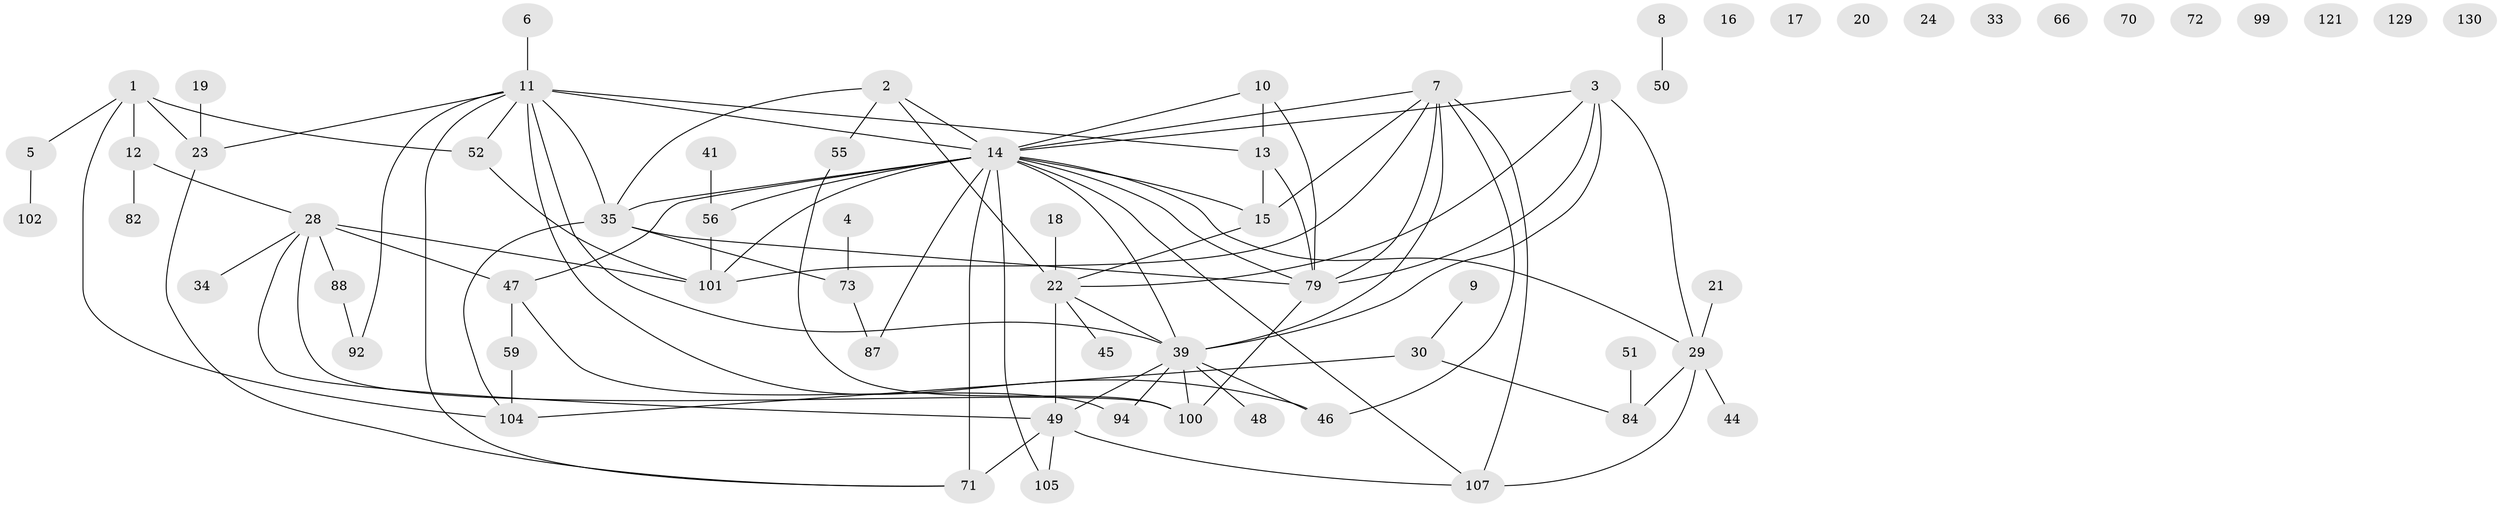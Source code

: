 // original degree distribution, {2: 0.25, 1: 0.1893939393939394, 3: 0.19696969696969696, 6: 0.03787878787878788, 4: 0.14393939393939395, 0: 0.09090909090909091, 5: 0.08333333333333333, 8: 0.007575757575757576}
// Generated by graph-tools (version 1.1) at 2025/13/03/09/25 04:13:02]
// undirected, 66 vertices, 95 edges
graph export_dot {
graph [start="1"]
  node [color=gray90,style=filled];
  1 [super="+83"];
  2 [super="+111"];
  3 [super="+63"];
  4;
  5 [super="+36"];
  6 [super="+27"];
  7 [super="+53+57+125"];
  8;
  9 [super="+37"];
  10 [super="+68"];
  11 [super="+90+25+65"];
  12 [super="+26+114"];
  13 [super="+81"];
  14 [super="+40+64+43+89"];
  15 [super="+109+38"];
  16;
  17;
  18;
  19;
  20;
  21;
  22 [super="+31+75"];
  23 [super="+106+117"];
  24;
  28 [super="+74+69"];
  29 [super="+42+93"];
  30 [super="+80"];
  33;
  34 [super="+118"];
  35 [super="+61"];
  39 [super="+91"];
  41 [super="+60"];
  44;
  45 [super="+108"];
  46 [super="+67+86"];
  47 [super="+54"];
  48;
  49 [super="+62"];
  50;
  51;
  52 [super="+78"];
  55;
  56 [super="+131"];
  59;
  66;
  70;
  71 [super="+113"];
  72;
  73 [super="+76"];
  79 [super="+98+127+103"];
  82;
  84 [super="+123+97"];
  87;
  88;
  92;
  94 [super="+115"];
  99;
  100;
  101;
  102;
  104;
  105;
  107;
  121;
  129;
  130;
  1 -- 52;
  1 -- 23;
  1 -- 104;
  1 -- 12;
  1 -- 5;
  2 -- 55;
  2 -- 22;
  2 -- 14;
  2 -- 35;
  3 -- 29;
  3 -- 79;
  3 -- 39;
  3 -- 22;
  3 -- 14;
  4 -- 73;
  5 -- 102;
  6 -- 11 [weight=2];
  7 -- 15;
  7 -- 79;
  7 -- 46 [weight=2];
  7 -- 39;
  7 -- 107;
  7 -- 101;
  7 -- 14;
  8 -- 50;
  9 -- 30;
  10 -- 79;
  10 -- 14;
  10 -- 13 [weight=2];
  11 -- 39;
  11 -- 23;
  11 -- 71;
  11 -- 92;
  11 -- 52;
  11 -- 35;
  11 -- 14;
  11 -- 46;
  11 -- 13;
  12 -- 82;
  12 -- 28;
  13 -- 15;
  13 -- 79;
  14 -- 105;
  14 -- 71 [weight=2];
  14 -- 79;
  14 -- 39;
  14 -- 35;
  14 -- 101;
  14 -- 107;
  14 -- 15;
  14 -- 87;
  14 -- 56;
  14 -- 29;
  14 -- 47;
  15 -- 22;
  18 -- 22;
  19 -- 23;
  21 -- 29;
  22 -- 45;
  22 -- 39;
  22 -- 49;
  23 -- 71;
  28 -- 101;
  28 -- 100;
  28 -- 49;
  28 -- 88;
  28 -- 34;
  28 -- 47 [weight=2];
  29 -- 84;
  29 -- 107;
  29 -- 44;
  30 -- 104 [weight=2];
  30 -- 84;
  35 -- 79;
  35 -- 73;
  35 -- 104;
  39 -- 48;
  39 -- 49;
  39 -- 100;
  39 -- 94;
  39 -- 46;
  41 -- 56;
  47 -- 94;
  47 -- 59;
  49 -- 107;
  49 -- 71;
  49 -- 105;
  51 -- 84;
  52 -- 101;
  55 -- 100;
  56 -- 101;
  59 -- 104;
  73 -- 87;
  79 -- 100;
  88 -- 92;
}
